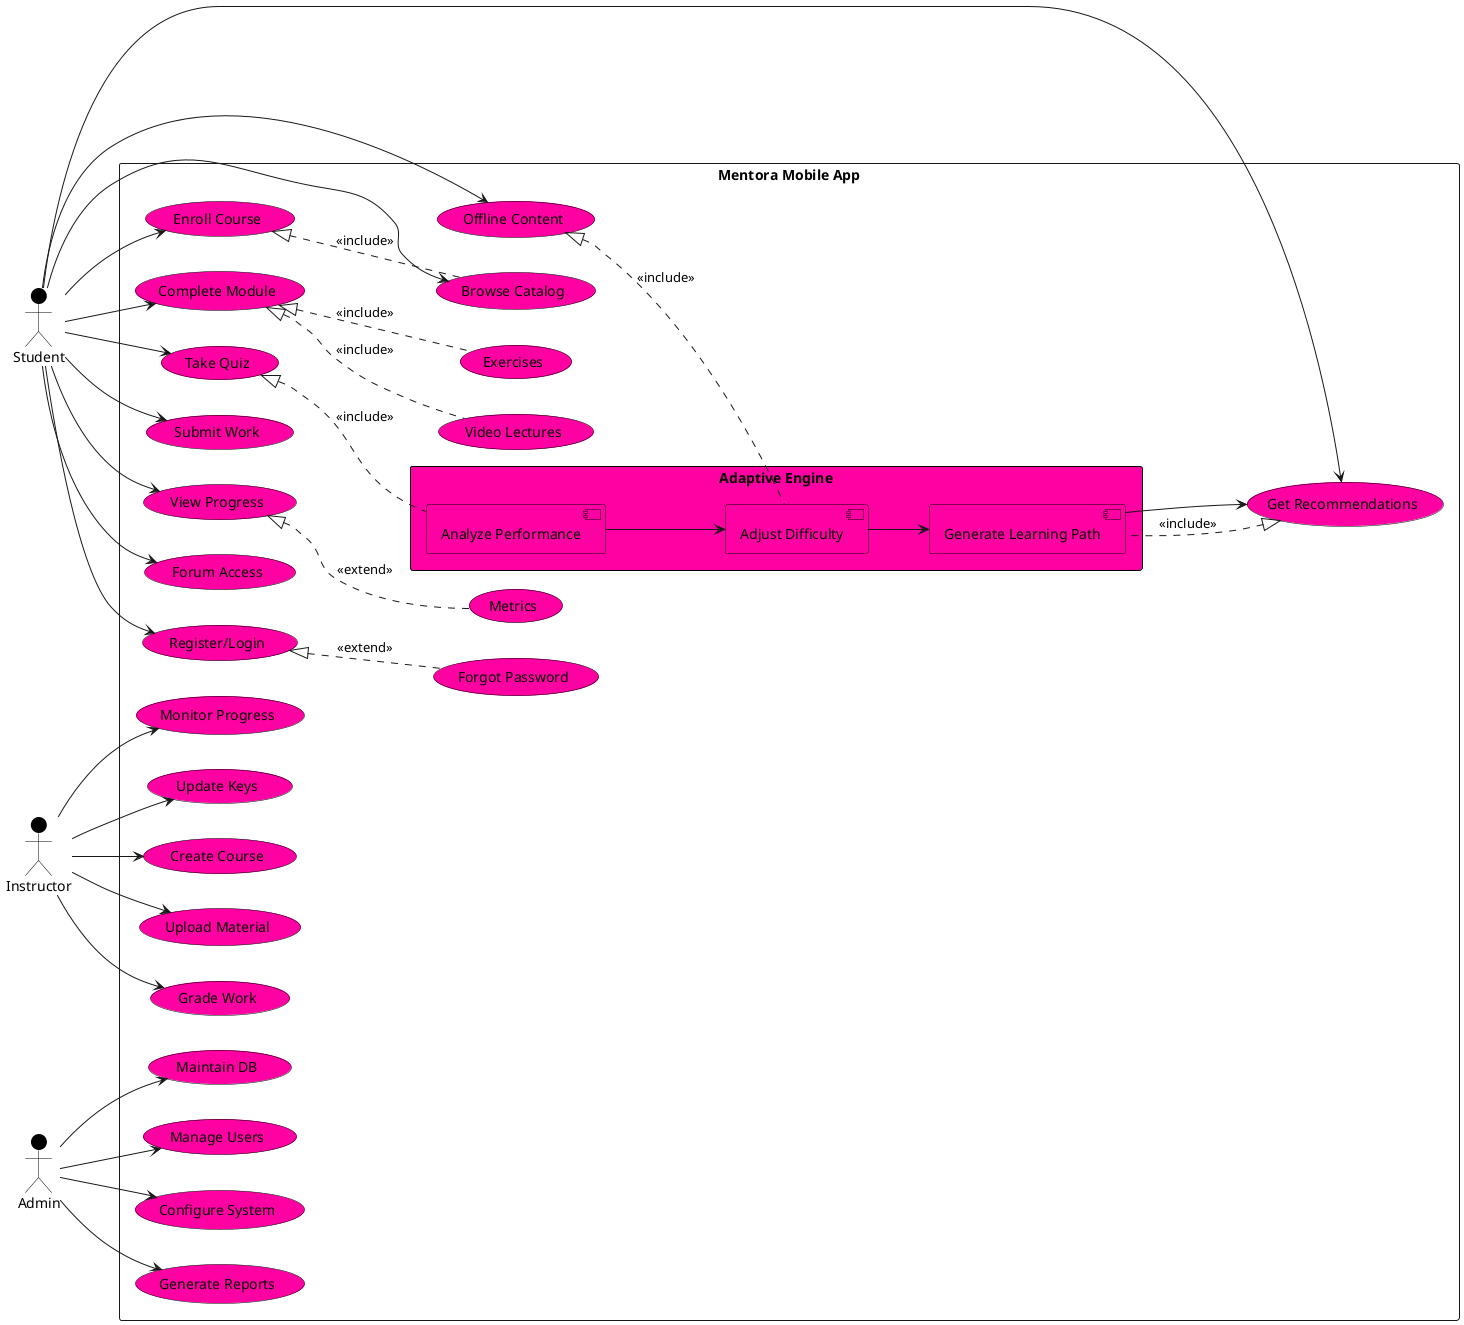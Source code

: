 @startuml Mentora_Use_Case_Diagram

skinparam usecase {
    BackgroundColor #FF00A2
    BorderColor Black
    FontColor Black
}

skinparam component {
    BackgroundColor #FF00A2
    BorderColor Black
    FontColor Black
}

skinparam actor {
    BackgroundColor White
    BorderColor Black
    FontColor Black
}

left to right direction

'============= ACTORS =============
actor Student as S #Black
actor Instructor as I #Black
actor Admin as A #Black

'============= SYSTEM BOUNDARY =============
rectangle "Mentora Mobile App" {
    '============= RECOMMENDATION SYSTEM =============
    rectangle "Adaptive Engine" #FF00A2;line:Black {
        component [Analyze Performance] as AD1 #FF00A2
        component [Adjust Difficulty] as AD2 #FF00A2
        component [Generate Learning Path] as AD3 #FF00A2
        
        AD1 -down-> AD2
        AD2 -down-> AD3
    }
    
    '============= CORE USE CASES =============
    (Get Recommendations) as UC8
    
    (Register/Login) as UC1
    (Browse Catalog) as UC2
    (Enroll Course) as UC3
    (Complete Module) as UC4
    (Take Quiz) as UC5
    (Submit Work) as UC6
    (View Progress) as UC7
    (Forum Access) as UC9
    (Offline Content) as UC10
    
    (Create Course) as UC11
    (Upload Material) as UC12
    (Grade Work) as UC13
    (Monitor Progress) as UC14
    (Update Keys) as UC15
    
    (Manage Users) as UC16
    (Configure System) as UC17
    (Generate Reports) as UC18
    (Maintain DB) as UC19
    
    '============= RELATIONSHIPS =============
    UC1 <|.. (Forgot Password) : <<extend>>
    UC3 <|.. UC2 : <<include>>
    UC4 <|.. (Video Lectures) : <<include>>
    UC4 <|.. (Exercises) : <<include>>
    UC5 <|.. AD1 : <<include>>
    UC8 <|.. AD3 : <<include>>
    UC7 <|.. (Metrics) : <<extend>>
    UC10 <|.. AD2 : <<include>>
    
    AD3 --> UC8
}

'============= ACTOR CONNECTIONS =============
S --> UC1
S --> UC2
S --> UC3
S --> UC4
S --> UC5
S --> UC6
S --> UC7
S --> UC8
S --> UC9
S --> UC10

I --> UC11
I --> UC12
I --> UC13
I --> UC14
I --> UC15

A --> UC16
A --> UC17
A --> UC18
A --> UC19

@enduml